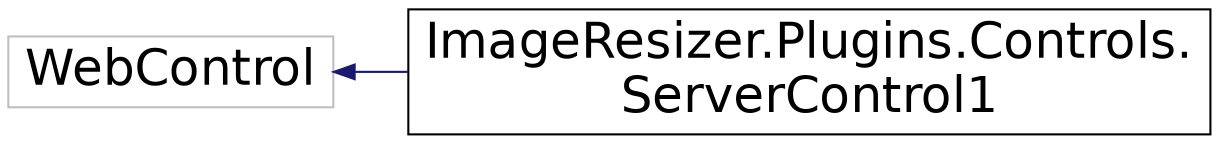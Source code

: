 digraph "Graphical Class Hierarchy"
{
  edge [fontname="Helvetica",fontsize="24",labelfontname="Helvetica",labelfontsize="24"];
  node [fontname="Helvetica",fontsize="24",shape=record];
  rankdir="LR";
  Node1 [label="WebControl",height=0.2,width=0.4,color="grey75", fillcolor="white", style="filled"];
  Node1 -> Node2 [dir="back",color="midnightblue",fontsize="24",style="solid",fontname="Helvetica"];
  Node2 [label="ImageResizer.Plugins.Controls.\lServerControl1",height=0.2,width=0.4,color="black", fillcolor="white", style="filled",URL="$class_image_resizer_1_1_plugins_1_1_controls_1_1_server_control1.html"];
}
